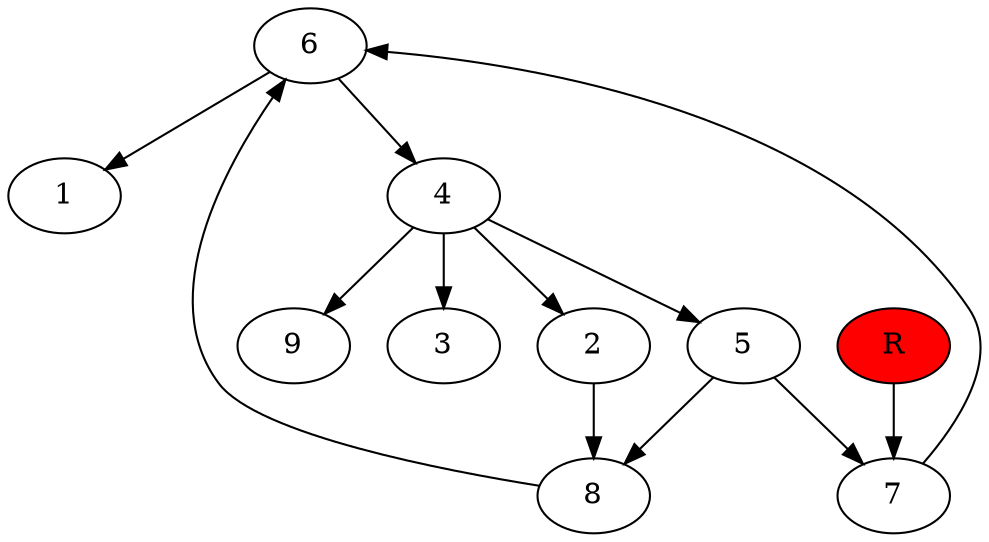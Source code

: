 digraph prb68406 {
	1
	2
	3
	4
	5
	6
	7
	8
	R [fillcolor="#ff0000" style=filled]
	2 -> 8
	4 -> 2
	4 -> 3
	4 -> 5
	4 -> 9
	5 -> 7
	5 -> 8
	6 -> 1
	6 -> 4
	7 -> 6
	8 -> 6
	R -> 7
}

